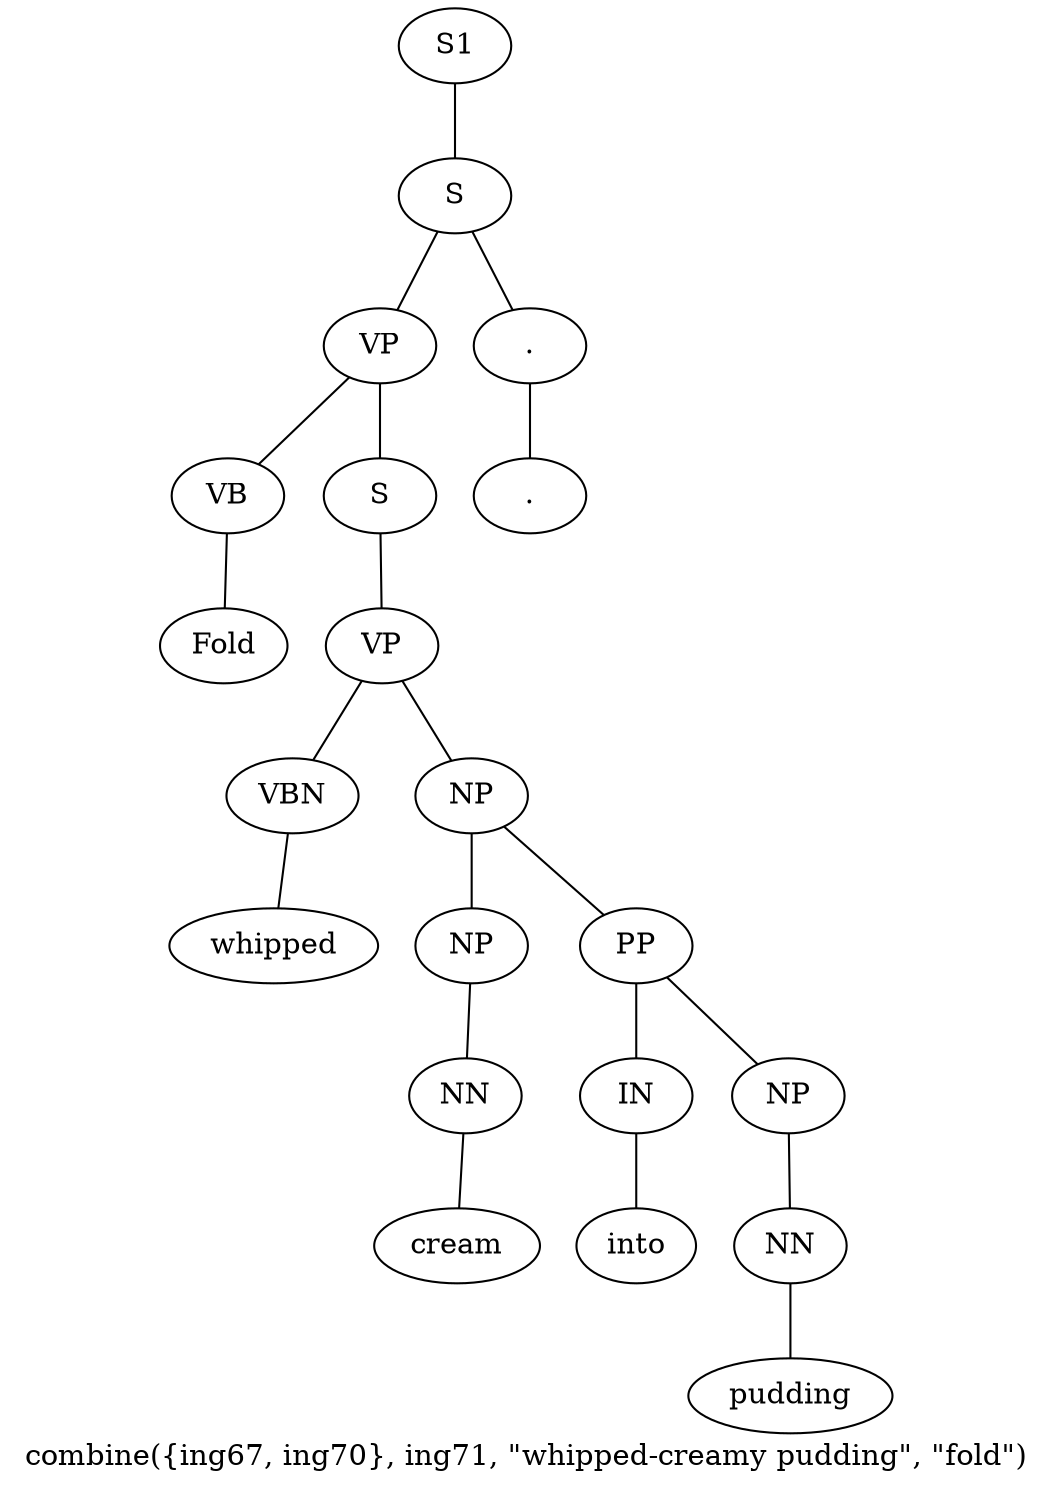graph SyntaxGraph {
	label = "combine({ing67, ing70}, ing71, \"whipped-creamy pudding\", \"fold\")";
	Node0 [label="S1"];
	Node1 [label="S"];
	Node2 [label="VP"];
	Node3 [label="VB"];
	Node4 [label="Fold"];
	Node5 [label="S"];
	Node6 [label="VP"];
	Node7 [label="VBN"];
	Node8 [label="whipped"];
	Node9 [label="NP"];
	Node10 [label="NP"];
	Node11 [label="NN"];
	Node12 [label="cream"];
	Node13 [label="PP"];
	Node14 [label="IN"];
	Node15 [label="into"];
	Node16 [label="NP"];
	Node17 [label="NN"];
	Node18 [label="pudding"];
	Node19 [label="."];
	Node20 [label="."];

	Node0 -- Node1;
	Node1 -- Node2;
	Node1 -- Node19;
	Node2 -- Node3;
	Node2 -- Node5;
	Node3 -- Node4;
	Node5 -- Node6;
	Node6 -- Node7;
	Node6 -- Node9;
	Node7 -- Node8;
	Node9 -- Node10;
	Node9 -- Node13;
	Node10 -- Node11;
	Node11 -- Node12;
	Node13 -- Node14;
	Node13 -- Node16;
	Node14 -- Node15;
	Node16 -- Node17;
	Node17 -- Node18;
	Node19 -- Node20;
}